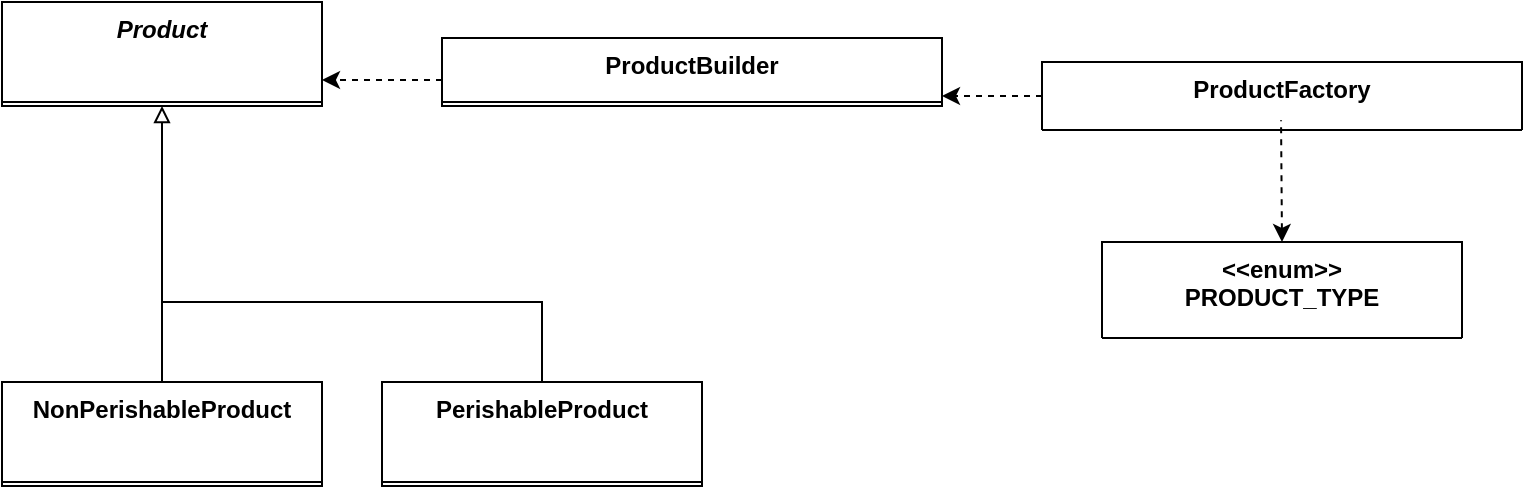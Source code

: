 <mxfile version="14.6.13" type="github">
  <diagram id="iS0me-Ns1x_0J2nKeiE9" name="Page-1">
    <mxGraphModel dx="907" dy="674" grid="1" gridSize="10" guides="1" tooltips="1" connect="1" arrows="1" fold="1" page="1" pageScale="1" pageWidth="850" pageHeight="1100" math="0" shadow="0">
      <root>
        <mxCell id="0" />
        <mxCell id="1" parent="0" />
        <mxCell id="E3McLMvc3VZBF1GsloLp-1" value="Product" style="swimlane;fontStyle=3;align=center;verticalAlign=top;childLayout=stackLayout;horizontal=1;startSize=50;horizontalStack=0;resizeParent=1;resizeParentMax=0;resizeLast=0;collapsible=1;marginBottom=0;" vertex="1" parent="1">
          <mxGeometry x="50" y="60" width="160" height="52" as="geometry" />
        </mxCell>
        <mxCell id="E3McLMvc3VZBF1GsloLp-17" value="ProductFactory" style="swimlane;fontStyle=1;align=center;verticalAlign=top;childLayout=stackLayout;horizontal=1;startSize=34;horizontalStack=0;resizeParent=1;resizeParentMax=0;resizeLast=0;collapsible=1;marginBottom=0;" vertex="1" parent="1">
          <mxGeometry x="570" y="90" width="240" height="34" as="geometry" />
        </mxCell>
        <mxCell id="E3McLMvc3VZBF1GsloLp-20" value="ProductBuilder" style="swimlane;fontStyle=1;align=center;verticalAlign=top;childLayout=stackLayout;horizontal=1;startSize=32;horizontalStack=0;resizeParent=1;resizeParentMax=0;resizeLast=0;collapsible=1;marginBottom=0;" vertex="1" parent="1">
          <mxGeometry x="270" y="78" width="250" height="34" as="geometry" />
        </mxCell>
        <mxCell id="E3McLMvc3VZBF1GsloLp-25" style="edgeStyle=orthogonalEdgeStyle;rounded=0;orthogonalLoop=1;jettySize=auto;html=1;exitX=0;exitY=0.5;exitDx=0;exitDy=0;entryX=1;entryY=0.5;entryDx=0;entryDy=0;dashed=1;" edge="1" parent="1">
          <mxGeometry relative="1" as="geometry">
            <mxPoint x="570" y="107" as="sourcePoint" />
            <mxPoint x="520" y="107" as="targetPoint" />
          </mxGeometry>
        </mxCell>
        <mxCell id="E3McLMvc3VZBF1GsloLp-26" style="edgeStyle=orthogonalEdgeStyle;rounded=0;orthogonalLoop=1;jettySize=auto;html=1;endArrow=classic;endFill=1;entryX=1;entryY=0.5;entryDx=0;entryDy=0;dashed=1;" edge="1" parent="1">
          <mxGeometry relative="1" as="geometry">
            <mxPoint x="270" y="99" as="sourcePoint" />
            <mxPoint x="210" y="99.0" as="targetPoint" />
            <Array as="points">
              <mxPoint x="267" y="99" />
              <mxPoint x="267" y="99" />
            </Array>
          </mxGeometry>
        </mxCell>
        <mxCell id="E3McLMvc3VZBF1GsloLp-27" style="edgeStyle=orthogonalEdgeStyle;rounded=0;orthogonalLoop=1;jettySize=auto;html=1;exitX=0.5;exitY=0;exitDx=0;exitDy=0;entryX=0.498;entryY=0.966;entryDx=0;entryDy=0;entryPerimeter=0;dashed=1;endArrow=none;endFill=0;startArrow=classic;startFill=1;" edge="1" parent="1" source="E3McLMvc3VZBF1GsloLp-28">
          <mxGeometry relative="1" as="geometry">
            <mxPoint x="689.52" y="119.116" as="targetPoint" />
          </mxGeometry>
        </mxCell>
        <mxCell id="E3McLMvc3VZBF1GsloLp-28" value="&lt;&lt;enum&gt;&gt;&#xa;PRODUCT_TYPE" style="swimlane;fontStyle=1;align=center;verticalAlign=top;childLayout=stackLayout;horizontal=1;startSize=48;horizontalStack=0;resizeParent=1;resizeParentMax=0;resizeLast=0;collapsible=1;marginBottom=0;" vertex="1" parent="1">
          <mxGeometry x="600" y="180" width="180" height="48" as="geometry" />
        </mxCell>
        <mxCell id="E3McLMvc3VZBF1GsloLp-32" style="edgeStyle=orthogonalEdgeStyle;rounded=0;orthogonalLoop=1;jettySize=auto;html=1;exitX=0.5;exitY=0;exitDx=0;exitDy=0;entryX=0.5;entryY=1;entryDx=0;entryDy=0;entryPerimeter=0;endArrow=block;endFill=0;" edge="1" parent="1" source="E3McLMvc3VZBF1GsloLp-33">
          <mxGeometry relative="1" as="geometry">
            <mxPoint x="130" y="112.0" as="targetPoint" />
          </mxGeometry>
        </mxCell>
        <mxCell id="E3McLMvc3VZBF1GsloLp-33" value="NonPerishableProduct" style="swimlane;fontStyle=1;align=center;verticalAlign=top;childLayout=stackLayout;horizontal=1;startSize=50;horizontalStack=0;resizeParent=1;resizeParentMax=0;resizeLast=0;collapsible=1;marginBottom=0;" vertex="1" parent="1">
          <mxGeometry x="50" y="250" width="160" height="52" as="geometry" />
        </mxCell>
        <mxCell id="E3McLMvc3VZBF1GsloLp-38" style="edgeStyle=orthogonalEdgeStyle;rounded=0;orthogonalLoop=1;jettySize=auto;html=1;exitX=0.5;exitY=0;exitDx=0;exitDy=0;endArrow=none;endFill=0;" edge="1" parent="1" source="E3McLMvc3VZBF1GsloLp-39">
          <mxGeometry relative="1" as="geometry">
            <mxPoint x="130" y="210" as="targetPoint" />
            <Array as="points">
              <mxPoint x="320" y="210" />
            </Array>
          </mxGeometry>
        </mxCell>
        <mxCell id="E3McLMvc3VZBF1GsloLp-39" value="PerishableProduct" style="swimlane;fontStyle=1;align=center;verticalAlign=top;childLayout=stackLayout;horizontal=1;startSize=50;horizontalStack=0;resizeParent=1;resizeParentMax=0;resizeLast=0;collapsible=1;marginBottom=0;" vertex="1" parent="1">
          <mxGeometry x="240" y="250" width="160" height="52" as="geometry" />
        </mxCell>
      </root>
    </mxGraphModel>
  </diagram>
</mxfile>
